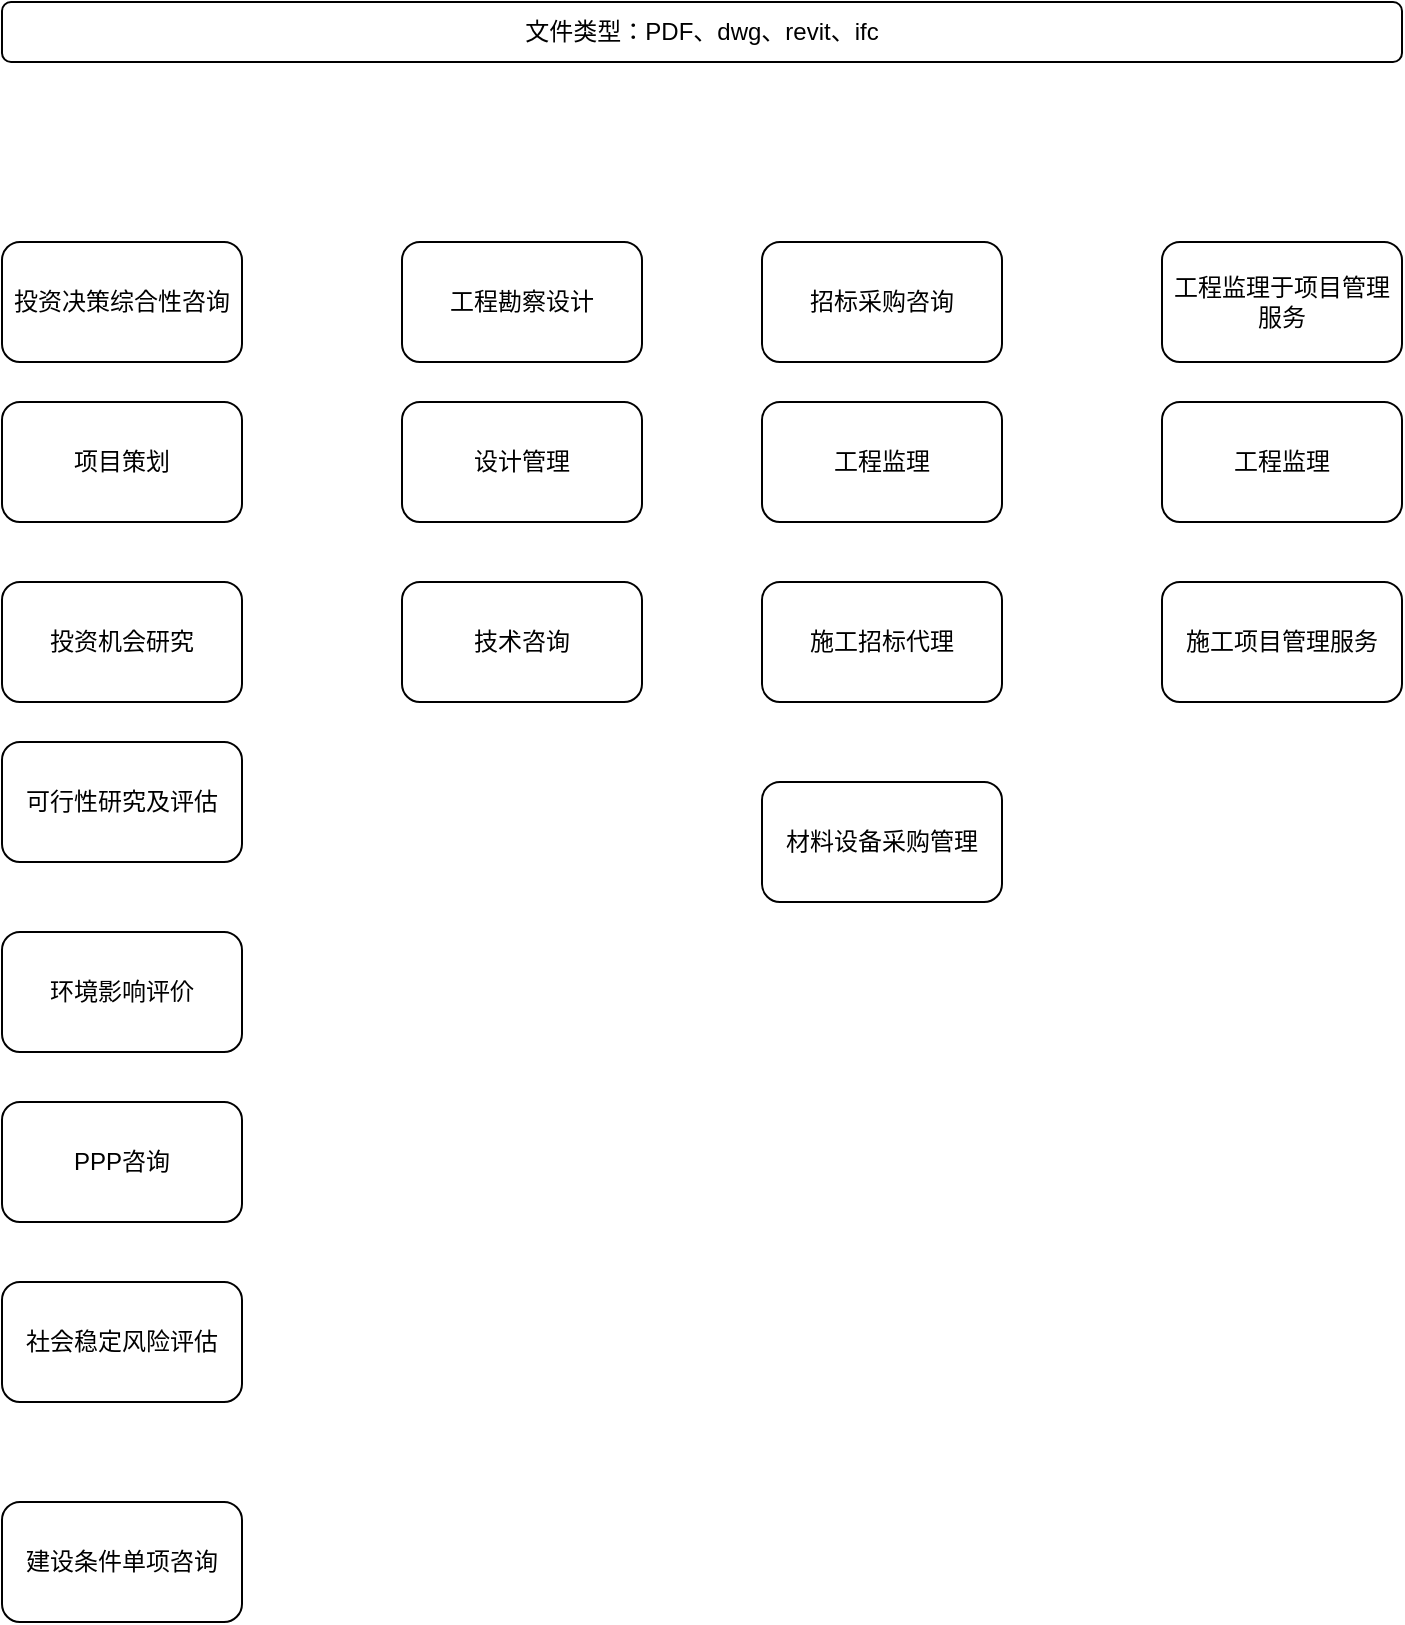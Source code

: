 <mxfile version="21.0.6" type="github">
  <diagram name="第 1 页" id="oCZl_pkfP-L_GXJR5iHR">
    <mxGraphModel dx="1434" dy="754" grid="1" gridSize="10" guides="1" tooltips="1" connect="1" arrows="1" fold="1" page="1" pageScale="1" pageWidth="827" pageHeight="1169" math="0" shadow="0">
      <root>
        <mxCell id="0" />
        <mxCell id="1" parent="0" />
        <mxCell id="isAaHnTiM0ybuFo7a36o-1" value="投资决策综合性咨询" style="rounded=1;whiteSpace=wrap;html=1;" vertex="1" parent="1">
          <mxGeometry x="40" y="180" width="120" height="60" as="geometry" />
        </mxCell>
        <mxCell id="isAaHnTiM0ybuFo7a36o-2" value="项目策划" style="rounded=1;whiteSpace=wrap;html=1;" vertex="1" parent="1">
          <mxGeometry x="40" y="260" width="120" height="60" as="geometry" />
        </mxCell>
        <mxCell id="isAaHnTiM0ybuFo7a36o-3" value="投资机会研究" style="rounded=1;whiteSpace=wrap;html=1;" vertex="1" parent="1">
          <mxGeometry x="40" y="350" width="120" height="60" as="geometry" />
        </mxCell>
        <mxCell id="isAaHnTiM0ybuFo7a36o-4" value="可行性研究及评估" style="rounded=1;whiteSpace=wrap;html=1;" vertex="1" parent="1">
          <mxGeometry x="40" y="430" width="120" height="60" as="geometry" />
        </mxCell>
        <mxCell id="isAaHnTiM0ybuFo7a36o-5" value="环境影响评价" style="rounded=1;whiteSpace=wrap;html=1;" vertex="1" parent="1">
          <mxGeometry x="40" y="525" width="120" height="60" as="geometry" />
        </mxCell>
        <mxCell id="isAaHnTiM0ybuFo7a36o-6" value="PPP咨询" style="rounded=1;whiteSpace=wrap;html=1;" vertex="1" parent="1">
          <mxGeometry x="40" y="610" width="120" height="60" as="geometry" />
        </mxCell>
        <mxCell id="isAaHnTiM0ybuFo7a36o-7" value="社会稳定风险评估" style="rounded=1;whiteSpace=wrap;html=1;" vertex="1" parent="1">
          <mxGeometry x="40" y="700" width="120" height="60" as="geometry" />
        </mxCell>
        <mxCell id="isAaHnTiM0ybuFo7a36o-8" value="建设条件单项咨询" style="rounded=1;whiteSpace=wrap;html=1;" vertex="1" parent="1">
          <mxGeometry x="40" y="810" width="120" height="60" as="geometry" />
        </mxCell>
        <mxCell id="isAaHnTiM0ybuFo7a36o-9" value="工程勘察设计" style="rounded=1;whiteSpace=wrap;html=1;" vertex="1" parent="1">
          <mxGeometry x="240" y="180" width="120" height="60" as="geometry" />
        </mxCell>
        <mxCell id="isAaHnTiM0ybuFo7a36o-10" value="设计管理" style="rounded=1;whiteSpace=wrap;html=1;" vertex="1" parent="1">
          <mxGeometry x="240" y="260" width="120" height="60" as="geometry" />
        </mxCell>
        <mxCell id="isAaHnTiM0ybuFo7a36o-11" value="技术咨询" style="rounded=1;whiteSpace=wrap;html=1;" vertex="1" parent="1">
          <mxGeometry x="240" y="350" width="120" height="60" as="geometry" />
        </mxCell>
        <mxCell id="isAaHnTiM0ybuFo7a36o-12" value="招标采购咨询" style="rounded=1;whiteSpace=wrap;html=1;" vertex="1" parent="1">
          <mxGeometry x="420" y="180" width="120" height="60" as="geometry" />
        </mxCell>
        <mxCell id="isAaHnTiM0ybuFo7a36o-13" value="工程监理" style="rounded=1;whiteSpace=wrap;html=1;" vertex="1" parent="1">
          <mxGeometry x="420" y="260" width="120" height="60" as="geometry" />
        </mxCell>
        <mxCell id="isAaHnTiM0ybuFo7a36o-14" value="施工招标代理" style="rounded=1;whiteSpace=wrap;html=1;" vertex="1" parent="1">
          <mxGeometry x="420" y="350" width="120" height="60" as="geometry" />
        </mxCell>
        <mxCell id="isAaHnTiM0ybuFo7a36o-15" value="材料设备采购管理" style="rounded=1;whiteSpace=wrap;html=1;" vertex="1" parent="1">
          <mxGeometry x="420" y="450" width="120" height="60" as="geometry" />
        </mxCell>
        <mxCell id="isAaHnTiM0ybuFo7a36o-16" value="工程监理于项目管理服务" style="rounded=1;whiteSpace=wrap;html=1;" vertex="1" parent="1">
          <mxGeometry x="620" y="180" width="120" height="60" as="geometry" />
        </mxCell>
        <mxCell id="isAaHnTiM0ybuFo7a36o-17" value="工程监理" style="rounded=1;whiteSpace=wrap;html=1;" vertex="1" parent="1">
          <mxGeometry x="620" y="260" width="120" height="60" as="geometry" />
        </mxCell>
        <mxCell id="isAaHnTiM0ybuFo7a36o-18" value="施工项目管理服务" style="rounded=1;whiteSpace=wrap;html=1;" vertex="1" parent="1">
          <mxGeometry x="620" y="350" width="120" height="60" as="geometry" />
        </mxCell>
        <mxCell id="isAaHnTiM0ybuFo7a36o-19" value="文件类型：PDF、dwg、revit、ifc" style="rounded=1;whiteSpace=wrap;html=1;" vertex="1" parent="1">
          <mxGeometry x="40" y="60" width="700" height="30" as="geometry" />
        </mxCell>
      </root>
    </mxGraphModel>
  </diagram>
</mxfile>
